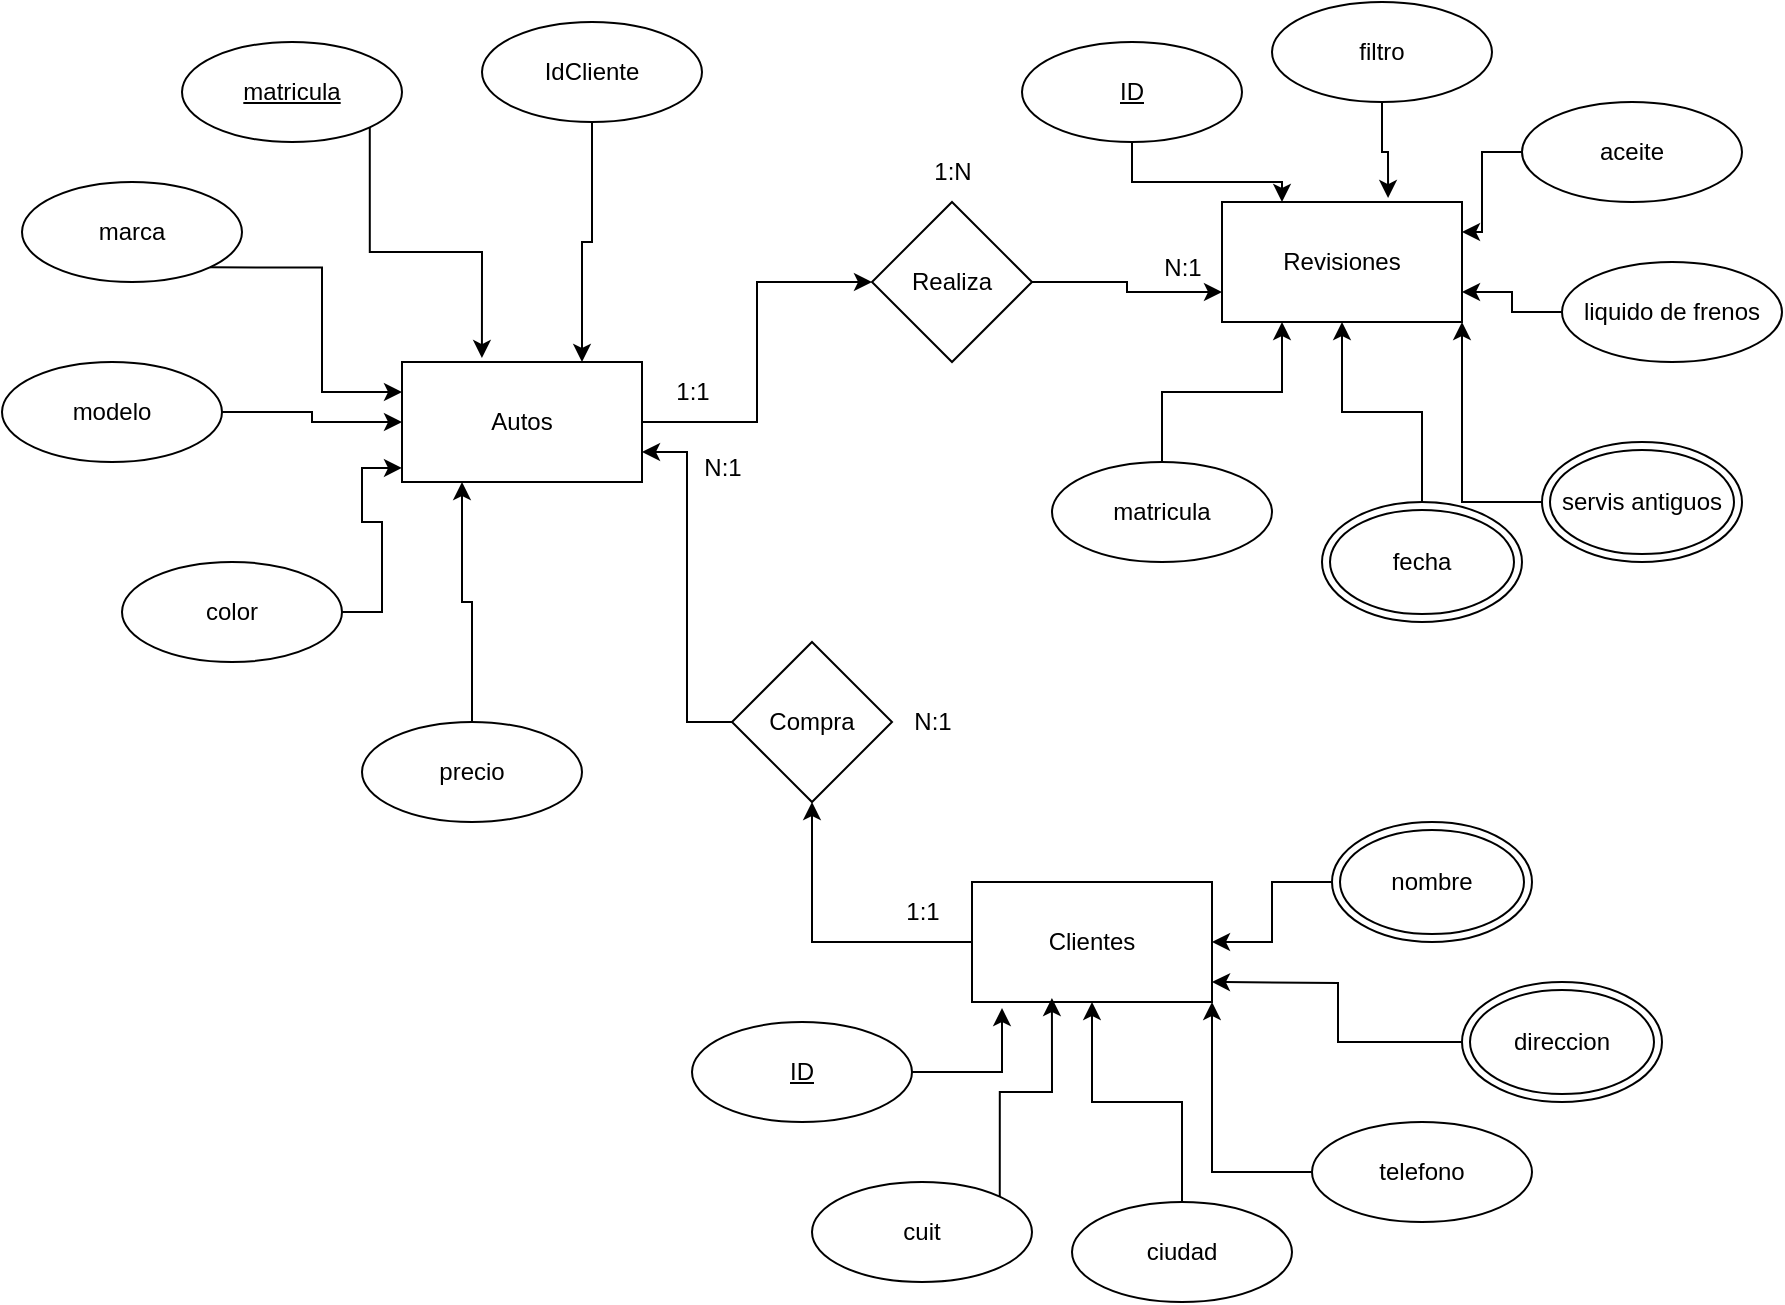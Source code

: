 <mxfile version="24.4.0" type="github">
  <diagram name="Page-1" id="P8GgE0p9WNJN7Z7bkXFj">
    <mxGraphModel dx="1330" dy="796" grid="1" gridSize="10" guides="1" tooltips="1" connect="1" arrows="1" fold="1" page="1" pageScale="1" pageWidth="850" pageHeight="1100" math="0" shadow="0">
      <root>
        <mxCell id="0" />
        <mxCell id="1" parent="0" />
        <mxCell id="Ki8-W11FVGmBSZrOD58K-80" style="edgeStyle=orthogonalEdgeStyle;rounded=0;orthogonalLoop=1;jettySize=auto;html=1;" edge="1" parent="1" source="Ki8-W11FVGmBSZrOD58K-1" target="Ki8-W11FVGmBSZrOD58K-79">
          <mxGeometry relative="1" as="geometry" />
        </mxCell>
        <mxCell id="Ki8-W11FVGmBSZrOD58K-1" value="Autos" style="rounded=0;whiteSpace=wrap;html=1;" vertex="1" parent="1">
          <mxGeometry x="220" y="220" width="120" height="60" as="geometry" />
        </mxCell>
        <mxCell id="Ki8-W11FVGmBSZrOD58K-47" style="edgeStyle=orthogonalEdgeStyle;rounded=0;orthogonalLoop=1;jettySize=auto;html=1;entryX=0.5;entryY=1;entryDx=0;entryDy=0;" edge="1" parent="1" source="Ki8-W11FVGmBSZrOD58K-2" target="Ki8-W11FVGmBSZrOD58K-46">
          <mxGeometry relative="1" as="geometry" />
        </mxCell>
        <mxCell id="Ki8-W11FVGmBSZrOD58K-2" value="Clientes" style="rounded=0;whiteSpace=wrap;html=1;" vertex="1" parent="1">
          <mxGeometry x="505" y="480" width="120" height="60" as="geometry" />
        </mxCell>
        <mxCell id="Ki8-W11FVGmBSZrOD58K-3" value="Revisiones" style="rounded=0;whiteSpace=wrap;html=1;" vertex="1" parent="1">
          <mxGeometry x="630" y="140" width="120" height="60" as="geometry" />
        </mxCell>
        <mxCell id="Ki8-W11FVGmBSZrOD58K-4" value="&lt;u&gt;ID&lt;/u&gt;" style="ellipse;whiteSpace=wrap;html=1;" vertex="1" parent="1">
          <mxGeometry x="365" y="550" width="110" height="50" as="geometry" />
        </mxCell>
        <mxCell id="Ki8-W11FVGmBSZrOD58K-5" value="&lt;u&gt;matricula&lt;/u&gt;" style="ellipse;whiteSpace=wrap;html=1;" vertex="1" parent="1">
          <mxGeometry x="110" y="60" width="110" height="50" as="geometry" />
        </mxCell>
        <mxCell id="Ki8-W11FVGmBSZrOD58K-14" style="edgeStyle=orthogonalEdgeStyle;rounded=0;orthogonalLoop=1;jettySize=auto;html=1;exitX=1;exitY=1;exitDx=0;exitDy=0;entryX=0;entryY=0.25;entryDx=0;entryDy=0;" edge="1" parent="1" source="Ki8-W11FVGmBSZrOD58K-6" target="Ki8-W11FVGmBSZrOD58K-1">
          <mxGeometry relative="1" as="geometry" />
        </mxCell>
        <mxCell id="Ki8-W11FVGmBSZrOD58K-6" value="marca" style="ellipse;whiteSpace=wrap;html=1;" vertex="1" parent="1">
          <mxGeometry x="30" y="130" width="110" height="50" as="geometry" />
        </mxCell>
        <mxCell id="Ki8-W11FVGmBSZrOD58K-15" style="edgeStyle=orthogonalEdgeStyle;rounded=0;orthogonalLoop=1;jettySize=auto;html=1;entryX=0;entryY=0.5;entryDx=0;entryDy=0;" edge="1" parent="1" source="Ki8-W11FVGmBSZrOD58K-7" target="Ki8-W11FVGmBSZrOD58K-1">
          <mxGeometry relative="1" as="geometry" />
        </mxCell>
        <mxCell id="Ki8-W11FVGmBSZrOD58K-7" value="modelo" style="ellipse;whiteSpace=wrap;html=1;" vertex="1" parent="1">
          <mxGeometry x="20" y="220" width="110" height="50" as="geometry" />
        </mxCell>
        <mxCell id="Ki8-W11FVGmBSZrOD58K-8" value="color" style="ellipse;whiteSpace=wrap;html=1;" vertex="1" parent="1">
          <mxGeometry x="80" y="320" width="110" height="50" as="geometry" />
        </mxCell>
        <mxCell id="Ki8-W11FVGmBSZrOD58K-17" style="edgeStyle=orthogonalEdgeStyle;rounded=0;orthogonalLoop=1;jettySize=auto;html=1;entryX=0.25;entryY=1;entryDx=0;entryDy=0;" edge="1" parent="1" source="Ki8-W11FVGmBSZrOD58K-9" target="Ki8-W11FVGmBSZrOD58K-1">
          <mxGeometry relative="1" as="geometry" />
        </mxCell>
        <mxCell id="Ki8-W11FVGmBSZrOD58K-9" value="precio" style="ellipse;whiteSpace=wrap;html=1;" vertex="1" parent="1">
          <mxGeometry x="200" y="400" width="110" height="50" as="geometry" />
        </mxCell>
        <mxCell id="Ki8-W11FVGmBSZrOD58K-13" style="edgeStyle=orthogonalEdgeStyle;rounded=0;orthogonalLoop=1;jettySize=auto;html=1;exitX=1;exitY=1;exitDx=0;exitDy=0;entryX=0.333;entryY=-0.033;entryDx=0;entryDy=0;entryPerimeter=0;" edge="1" parent="1" source="Ki8-W11FVGmBSZrOD58K-5" target="Ki8-W11FVGmBSZrOD58K-1">
          <mxGeometry relative="1" as="geometry" />
        </mxCell>
        <mxCell id="Ki8-W11FVGmBSZrOD58K-16" style="edgeStyle=orthogonalEdgeStyle;rounded=0;orthogonalLoop=1;jettySize=auto;html=1;entryX=0;entryY=0.883;entryDx=0;entryDy=0;entryPerimeter=0;" edge="1" parent="1" source="Ki8-W11FVGmBSZrOD58K-8" target="Ki8-W11FVGmBSZrOD58K-1">
          <mxGeometry relative="1" as="geometry" />
        </mxCell>
        <mxCell id="Ki8-W11FVGmBSZrOD58K-18" value="cuit" style="ellipse;whiteSpace=wrap;html=1;" vertex="1" parent="1">
          <mxGeometry x="425" y="630" width="110" height="50" as="geometry" />
        </mxCell>
        <mxCell id="Ki8-W11FVGmBSZrOD58K-27" style="edgeStyle=orthogonalEdgeStyle;rounded=0;orthogonalLoop=1;jettySize=auto;html=1;entryX=0.5;entryY=1;entryDx=0;entryDy=0;" edge="1" parent="1" source="Ki8-W11FVGmBSZrOD58K-20" target="Ki8-W11FVGmBSZrOD58K-2">
          <mxGeometry relative="1" as="geometry" />
        </mxCell>
        <mxCell id="Ki8-W11FVGmBSZrOD58K-20" value="ciudad" style="ellipse;whiteSpace=wrap;html=1;" vertex="1" parent="1">
          <mxGeometry x="555" y="640" width="110" height="50" as="geometry" />
        </mxCell>
        <mxCell id="Ki8-W11FVGmBSZrOD58K-30" style="edgeStyle=orthogonalEdgeStyle;rounded=0;orthogonalLoop=1;jettySize=auto;html=1;entryX=1;entryY=0.5;entryDx=0;entryDy=0;" edge="1" parent="1" source="Ki8-W11FVGmBSZrOD58K-22" target="Ki8-W11FVGmBSZrOD58K-2">
          <mxGeometry relative="1" as="geometry" />
        </mxCell>
        <mxCell id="Ki8-W11FVGmBSZrOD58K-22" value="nombre" style="ellipse;shape=doubleEllipse;whiteSpace=wrap;html=1;" vertex="1" parent="1">
          <mxGeometry x="685" y="450" width="100" height="60" as="geometry" />
        </mxCell>
        <mxCell id="Ki8-W11FVGmBSZrOD58K-29" style="edgeStyle=orthogonalEdgeStyle;rounded=0;orthogonalLoop=1;jettySize=auto;html=1;" edge="1" parent="1" source="Ki8-W11FVGmBSZrOD58K-23">
          <mxGeometry relative="1" as="geometry">
            <mxPoint x="625" y="530" as="targetPoint" />
          </mxGeometry>
        </mxCell>
        <mxCell id="Ki8-W11FVGmBSZrOD58K-23" value="direccion" style="ellipse;shape=doubleEllipse;whiteSpace=wrap;html=1;" vertex="1" parent="1">
          <mxGeometry x="750" y="530" width="100" height="60" as="geometry" />
        </mxCell>
        <mxCell id="Ki8-W11FVGmBSZrOD58K-28" style="edgeStyle=orthogonalEdgeStyle;rounded=0;orthogonalLoop=1;jettySize=auto;html=1;entryX=1;entryY=1;entryDx=0;entryDy=0;" edge="1" parent="1" source="Ki8-W11FVGmBSZrOD58K-24" target="Ki8-W11FVGmBSZrOD58K-2">
          <mxGeometry relative="1" as="geometry" />
        </mxCell>
        <mxCell id="Ki8-W11FVGmBSZrOD58K-24" value="telefono" style="ellipse;whiteSpace=wrap;html=1;" vertex="1" parent="1">
          <mxGeometry x="675" y="600" width="110" height="50" as="geometry" />
        </mxCell>
        <mxCell id="Ki8-W11FVGmBSZrOD58K-25" style="edgeStyle=orthogonalEdgeStyle;rounded=0;orthogonalLoop=1;jettySize=auto;html=1;entryX=0.125;entryY=1.05;entryDx=0;entryDy=0;entryPerimeter=0;" edge="1" parent="1" source="Ki8-W11FVGmBSZrOD58K-4" target="Ki8-W11FVGmBSZrOD58K-2">
          <mxGeometry relative="1" as="geometry" />
        </mxCell>
        <mxCell id="Ki8-W11FVGmBSZrOD58K-26" style="edgeStyle=orthogonalEdgeStyle;rounded=0;orthogonalLoop=1;jettySize=auto;html=1;exitX=1;exitY=0;exitDx=0;exitDy=0;entryX=0.333;entryY=0.967;entryDx=0;entryDy=0;entryPerimeter=0;" edge="1" parent="1" source="Ki8-W11FVGmBSZrOD58K-18" target="Ki8-W11FVGmBSZrOD58K-2">
          <mxGeometry relative="1" as="geometry" />
        </mxCell>
        <mxCell id="Ki8-W11FVGmBSZrOD58K-45" style="edgeStyle=orthogonalEdgeStyle;rounded=0;orthogonalLoop=1;jettySize=auto;html=1;entryX=0.25;entryY=0;entryDx=0;entryDy=0;" edge="1" parent="1" source="Ki8-W11FVGmBSZrOD58K-31" target="Ki8-W11FVGmBSZrOD58K-3">
          <mxGeometry relative="1" as="geometry" />
        </mxCell>
        <mxCell id="Ki8-W11FVGmBSZrOD58K-31" value="&lt;u&gt;ID&lt;/u&gt;" style="ellipse;whiteSpace=wrap;html=1;" vertex="1" parent="1">
          <mxGeometry x="530" y="60" width="110" height="50" as="geometry" />
        </mxCell>
        <mxCell id="Ki8-W11FVGmBSZrOD58K-32" value="filtro" style="ellipse;whiteSpace=wrap;html=1;" vertex="1" parent="1">
          <mxGeometry x="655" y="40" width="110" height="50" as="geometry" />
        </mxCell>
        <mxCell id="Ki8-W11FVGmBSZrOD58K-43" style="edgeStyle=orthogonalEdgeStyle;rounded=0;orthogonalLoop=1;jettySize=auto;html=1;entryX=1;entryY=0.25;entryDx=0;entryDy=0;" edge="1" parent="1" source="Ki8-W11FVGmBSZrOD58K-33" target="Ki8-W11FVGmBSZrOD58K-3">
          <mxGeometry relative="1" as="geometry" />
        </mxCell>
        <mxCell id="Ki8-W11FVGmBSZrOD58K-33" value="aceite" style="ellipse;whiteSpace=wrap;html=1;" vertex="1" parent="1">
          <mxGeometry x="780" y="90" width="110" height="50" as="geometry" />
        </mxCell>
        <mxCell id="Ki8-W11FVGmBSZrOD58K-42" style="edgeStyle=orthogonalEdgeStyle;rounded=0;orthogonalLoop=1;jettySize=auto;html=1;entryX=1;entryY=0.75;entryDx=0;entryDy=0;" edge="1" parent="1" source="Ki8-W11FVGmBSZrOD58K-34" target="Ki8-W11FVGmBSZrOD58K-3">
          <mxGeometry relative="1" as="geometry" />
        </mxCell>
        <mxCell id="Ki8-W11FVGmBSZrOD58K-34" value="liquido de frenos" style="ellipse;whiteSpace=wrap;html=1;" vertex="1" parent="1">
          <mxGeometry x="800" y="170" width="110" height="50" as="geometry" />
        </mxCell>
        <mxCell id="Ki8-W11FVGmBSZrOD58K-39" style="edgeStyle=orthogonalEdgeStyle;rounded=0;orthogonalLoop=1;jettySize=auto;html=1;" edge="1" parent="1" source="Ki8-W11FVGmBSZrOD58K-37" target="Ki8-W11FVGmBSZrOD58K-3">
          <mxGeometry relative="1" as="geometry" />
        </mxCell>
        <mxCell id="Ki8-W11FVGmBSZrOD58K-37" value="fecha" style="ellipse;shape=doubleEllipse;whiteSpace=wrap;html=1;" vertex="1" parent="1">
          <mxGeometry x="680" y="290" width="100" height="60" as="geometry" />
        </mxCell>
        <mxCell id="Ki8-W11FVGmBSZrOD58K-41" style="edgeStyle=orthogonalEdgeStyle;rounded=0;orthogonalLoop=1;jettySize=auto;html=1;entryX=1;entryY=1;entryDx=0;entryDy=0;" edge="1" parent="1" source="Ki8-W11FVGmBSZrOD58K-38" target="Ki8-W11FVGmBSZrOD58K-3">
          <mxGeometry relative="1" as="geometry" />
        </mxCell>
        <mxCell id="Ki8-W11FVGmBSZrOD58K-38" value="servis antiguos" style="ellipse;shape=doubleEllipse;whiteSpace=wrap;html=1;" vertex="1" parent="1">
          <mxGeometry x="790" y="260" width="100" height="60" as="geometry" />
        </mxCell>
        <mxCell id="Ki8-W11FVGmBSZrOD58K-44" style="edgeStyle=orthogonalEdgeStyle;rounded=0;orthogonalLoop=1;jettySize=auto;html=1;entryX=0.692;entryY=-0.033;entryDx=0;entryDy=0;entryPerimeter=0;" edge="1" parent="1" source="Ki8-W11FVGmBSZrOD58K-32" target="Ki8-W11FVGmBSZrOD58K-3">
          <mxGeometry relative="1" as="geometry" />
        </mxCell>
        <mxCell id="Ki8-W11FVGmBSZrOD58K-48" style="edgeStyle=orthogonalEdgeStyle;rounded=0;orthogonalLoop=1;jettySize=auto;html=1;entryX=1;entryY=0.75;entryDx=0;entryDy=0;" edge="1" parent="1" source="Ki8-W11FVGmBSZrOD58K-46" target="Ki8-W11FVGmBSZrOD58K-1">
          <mxGeometry relative="1" as="geometry" />
        </mxCell>
        <mxCell id="Ki8-W11FVGmBSZrOD58K-46" value="Compra" style="rhombus;whiteSpace=wrap;html=1;" vertex="1" parent="1">
          <mxGeometry x="385" y="360" width="80" height="80" as="geometry" />
        </mxCell>
        <mxCell id="Ki8-W11FVGmBSZrOD58K-49" value="1:1" style="text;html=1;align=center;verticalAlign=middle;resizable=0;points=[];autosize=1;strokeColor=none;fillColor=none;" vertex="1" parent="1">
          <mxGeometry x="460" y="480" width="40" height="30" as="geometry" />
        </mxCell>
        <mxCell id="Ki8-W11FVGmBSZrOD58K-50" value="N:1" style="text;html=1;align=center;verticalAlign=middle;resizable=0;points=[];autosize=1;strokeColor=none;fillColor=none;" vertex="1" parent="1">
          <mxGeometry x="360" y="258" width="40" height="30" as="geometry" />
        </mxCell>
        <mxCell id="Ki8-W11FVGmBSZrOD58K-51" value="N:1" style="text;html=1;align=center;verticalAlign=middle;resizable=0;points=[];autosize=1;strokeColor=none;fillColor=none;" vertex="1" parent="1">
          <mxGeometry x="465" y="385" width="40" height="30" as="geometry" />
        </mxCell>
        <mxCell id="Ki8-W11FVGmBSZrOD58K-81" style="edgeStyle=orthogonalEdgeStyle;rounded=0;orthogonalLoop=1;jettySize=auto;html=1;entryX=0;entryY=0.75;entryDx=0;entryDy=0;" edge="1" parent="1" source="Ki8-W11FVGmBSZrOD58K-79" target="Ki8-W11FVGmBSZrOD58K-3">
          <mxGeometry relative="1" as="geometry" />
        </mxCell>
        <mxCell id="Ki8-W11FVGmBSZrOD58K-79" value="Realiza" style="rhombus;whiteSpace=wrap;html=1;" vertex="1" parent="1">
          <mxGeometry x="455" y="140" width="80" height="80" as="geometry" />
        </mxCell>
        <mxCell id="Ki8-W11FVGmBSZrOD58K-82" value="1:1" style="text;html=1;align=center;verticalAlign=middle;resizable=0;points=[];autosize=1;strokeColor=none;fillColor=none;" vertex="1" parent="1">
          <mxGeometry x="345" y="220" width="40" height="30" as="geometry" />
        </mxCell>
        <mxCell id="Ki8-W11FVGmBSZrOD58K-83" value="N:1" style="text;html=1;align=center;verticalAlign=middle;resizable=0;points=[];autosize=1;strokeColor=none;fillColor=none;" vertex="1" parent="1">
          <mxGeometry x="590" y="158" width="40" height="30" as="geometry" />
        </mxCell>
        <mxCell id="Ki8-W11FVGmBSZrOD58K-84" value="1:N" style="text;html=1;align=center;verticalAlign=middle;resizable=0;points=[];autosize=1;strokeColor=none;fillColor=none;" vertex="1" parent="1">
          <mxGeometry x="475" y="110" width="40" height="30" as="geometry" />
        </mxCell>
        <mxCell id="Ki8-W11FVGmBSZrOD58K-86" style="edgeStyle=orthogonalEdgeStyle;rounded=0;orthogonalLoop=1;jettySize=auto;html=1;entryX=0.25;entryY=1;entryDx=0;entryDy=0;" edge="1" parent="1" source="Ki8-W11FVGmBSZrOD58K-85" target="Ki8-W11FVGmBSZrOD58K-3">
          <mxGeometry relative="1" as="geometry" />
        </mxCell>
        <mxCell id="Ki8-W11FVGmBSZrOD58K-85" value="matricula" style="ellipse;whiteSpace=wrap;html=1;" vertex="1" parent="1">
          <mxGeometry x="545" y="270" width="110" height="50" as="geometry" />
        </mxCell>
        <mxCell id="Ki8-W11FVGmBSZrOD58K-88" style="edgeStyle=orthogonalEdgeStyle;rounded=0;orthogonalLoop=1;jettySize=auto;html=1;entryX=0.75;entryY=0;entryDx=0;entryDy=0;" edge="1" parent="1" source="Ki8-W11FVGmBSZrOD58K-87" target="Ki8-W11FVGmBSZrOD58K-1">
          <mxGeometry relative="1" as="geometry" />
        </mxCell>
        <mxCell id="Ki8-W11FVGmBSZrOD58K-87" value="IdCliente" style="ellipse;whiteSpace=wrap;html=1;" vertex="1" parent="1">
          <mxGeometry x="260" y="50" width="110" height="50" as="geometry" />
        </mxCell>
      </root>
    </mxGraphModel>
  </diagram>
</mxfile>
